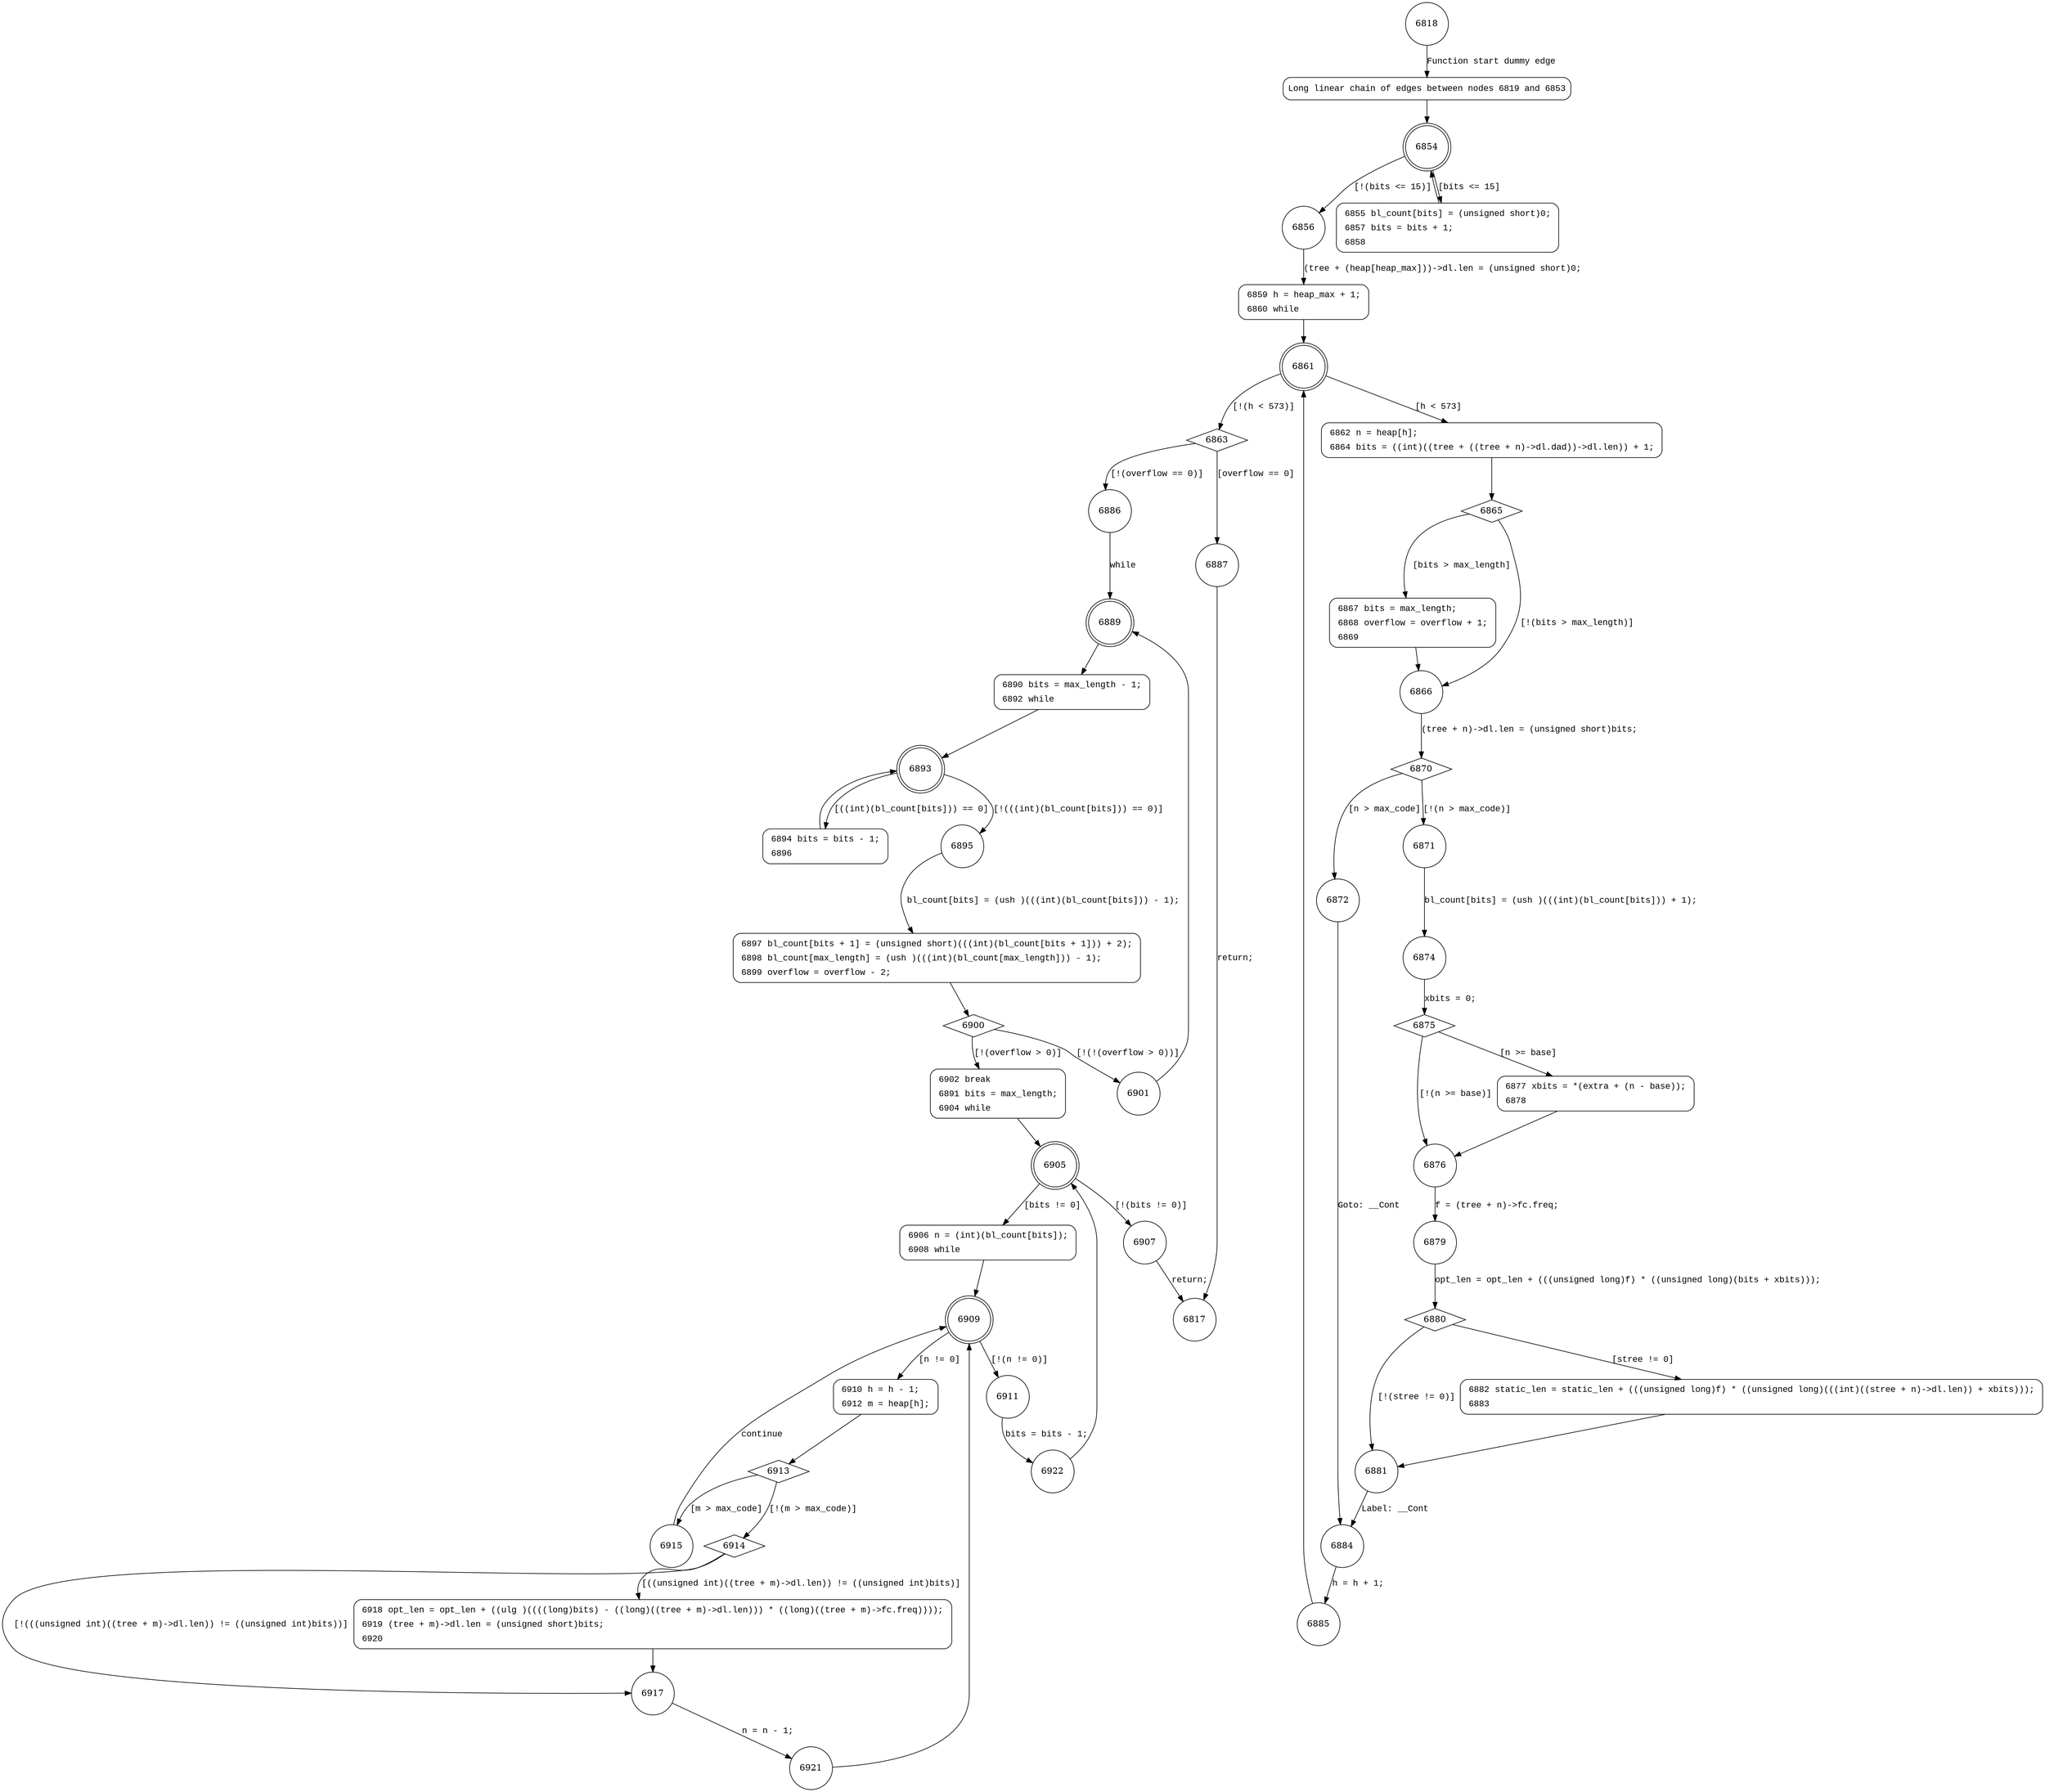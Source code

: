 digraph gen_bitlen {
6818 [shape="circle"]
6819 [shape="circle"]
6854 [shape="doublecircle"]
6856 [shape="circle"]
6855 [shape="circle"]
6859 [shape="circle"]
6861 [shape="doublecircle"]
6863 [shape="diamond"]
6862 [shape="circle"]
6865 [shape="diamond"]
6866 [shape="circle"]
6867 [shape="circle"]
6870 [shape="diamond"]
6871 [shape="circle"]
6872 [shape="circle"]
6884 [shape="circle"]
6885 [shape="circle"]
6874 [shape="circle"]
6875 [shape="diamond"]
6876 [shape="circle"]
6877 [shape="circle"]
6879 [shape="circle"]
6880 [shape="diamond"]
6881 [shape="circle"]
6882 [shape="circle"]
6886 [shape="circle"]
6887 [shape="circle"]
6889 [shape="doublecircle"]
6890 [shape="circle"]
6893 [shape="doublecircle"]
6895 [shape="circle"]
6894 [shape="circle"]
6897 [shape="circle"]
6900 [shape="diamond"]
6901 [shape="circle"]
6902 [shape="circle"]
6905 [shape="doublecircle"]
6907 [shape="circle"]
6906 [shape="circle"]
6909 [shape="doublecircle"]
6911 [shape="circle"]
6910 [shape="circle"]
6913 [shape="diamond"]
6914 [shape="diamond"]
6915 [shape="circle"]
6917 [shape="circle"]
6918 [shape="circle"]
6921 [shape="circle"]
6922 [shape="circle"]
6817 [shape="circle"]
6819 [style="filled,bold" penwidth="1" fillcolor="white" fontname="Courier New" shape="Mrecord" label="Long linear chain of edges between nodes 6819 and 6853"]
6819 -> 6854[label=""]
6855 [style="filled,bold" penwidth="1" fillcolor="white" fontname="Courier New" shape="Mrecord" label=<<table border="0" cellborder="0" cellpadding="3" bgcolor="white"><tr><td align="right">6855</td><td align="left">bl_count[bits] = (unsigned short)0;</td></tr><tr><td align="right">6857</td><td align="left">bits = bits + 1;</td></tr><tr><td align="right">6858</td><td align="left"></td></tr></table>>]
6855 -> 6854[label=""]
6859 [style="filled,bold" penwidth="1" fillcolor="white" fontname="Courier New" shape="Mrecord" label=<<table border="0" cellborder="0" cellpadding="3" bgcolor="white"><tr><td align="right">6859</td><td align="left">h = heap_max + 1;</td></tr><tr><td align="right">6860</td><td align="left">while</td></tr></table>>]
6859 -> 6861[label=""]
6862 [style="filled,bold" penwidth="1" fillcolor="white" fontname="Courier New" shape="Mrecord" label=<<table border="0" cellborder="0" cellpadding="3" bgcolor="white"><tr><td align="right">6862</td><td align="left">n = heap[h];</td></tr><tr><td align="right">6864</td><td align="left">bits = ((int)((tree + ((tree + n)-&gt;dl.dad))-&gt;dl.len)) + 1;</td></tr></table>>]
6862 -> 6865[label=""]
6867 [style="filled,bold" penwidth="1" fillcolor="white" fontname="Courier New" shape="Mrecord" label=<<table border="0" cellborder="0" cellpadding="3" bgcolor="white"><tr><td align="right">6867</td><td align="left">bits = max_length;</td></tr><tr><td align="right">6868</td><td align="left">overflow = overflow + 1;</td></tr><tr><td align="right">6869</td><td align="left"></td></tr></table>>]
6867 -> 6866[label=""]
6877 [style="filled,bold" penwidth="1" fillcolor="white" fontname="Courier New" shape="Mrecord" label=<<table border="0" cellborder="0" cellpadding="3" bgcolor="white"><tr><td align="right">6877</td><td align="left">xbits = *(extra + (n - base));</td></tr><tr><td align="right">6878</td><td align="left"></td></tr></table>>]
6877 -> 6876[label=""]
6882 [style="filled,bold" penwidth="1" fillcolor="white" fontname="Courier New" shape="Mrecord" label=<<table border="0" cellborder="0" cellpadding="3" bgcolor="white"><tr><td align="right">6882</td><td align="left">static_len = static_len + (((unsigned long)f) * ((unsigned long)(((int)((stree + n)-&gt;dl.len)) + xbits)));</td></tr><tr><td align="right">6883</td><td align="left"></td></tr></table>>]
6882 -> 6881[label=""]
6890 [style="filled,bold" penwidth="1" fillcolor="white" fontname="Courier New" shape="Mrecord" label=<<table border="0" cellborder="0" cellpadding="3" bgcolor="white"><tr><td align="right">6890</td><td align="left">bits = max_length - 1;</td></tr><tr><td align="right">6892</td><td align="left">while</td></tr></table>>]
6890 -> 6893[label=""]
6894 [style="filled,bold" penwidth="1" fillcolor="white" fontname="Courier New" shape="Mrecord" label=<<table border="0" cellborder="0" cellpadding="3" bgcolor="white"><tr><td align="right">6894</td><td align="left">bits = bits - 1;</td></tr><tr><td align="right">6896</td><td align="left"></td></tr></table>>]
6894 -> 6893[label=""]
6897 [style="filled,bold" penwidth="1" fillcolor="white" fontname="Courier New" shape="Mrecord" label=<<table border="0" cellborder="0" cellpadding="3" bgcolor="white"><tr><td align="right">6897</td><td align="left">bl_count[bits + 1] = (unsigned short)(((int)(bl_count[bits + 1])) + 2);</td></tr><tr><td align="right">6898</td><td align="left">bl_count[max_length] = (ush )(((int)(bl_count[max_length])) - 1);</td></tr><tr><td align="right">6899</td><td align="left">overflow = overflow - 2;</td></tr></table>>]
6897 -> 6900[label=""]
6902 [style="filled,bold" penwidth="1" fillcolor="white" fontname="Courier New" shape="Mrecord" label=<<table border="0" cellborder="0" cellpadding="3" bgcolor="white"><tr><td align="right">6902</td><td align="left">break</td></tr><tr><td align="right">6891</td><td align="left">bits = max_length;</td></tr><tr><td align="right">6904</td><td align="left">while</td></tr></table>>]
6902 -> 6905[label=""]
6906 [style="filled,bold" penwidth="1" fillcolor="white" fontname="Courier New" shape="Mrecord" label=<<table border="0" cellborder="0" cellpadding="3" bgcolor="white"><tr><td align="right">6906</td><td align="left">n = (int)(bl_count[bits]);</td></tr><tr><td align="right">6908</td><td align="left">while</td></tr></table>>]
6906 -> 6909[label=""]
6910 [style="filled,bold" penwidth="1" fillcolor="white" fontname="Courier New" shape="Mrecord" label=<<table border="0" cellborder="0" cellpadding="3" bgcolor="white"><tr><td align="right">6910</td><td align="left">h = h - 1;</td></tr><tr><td align="right">6912</td><td align="left">m = heap[h];</td></tr></table>>]
6910 -> 6913[label=""]
6918 [style="filled,bold" penwidth="1" fillcolor="white" fontname="Courier New" shape="Mrecord" label=<<table border="0" cellborder="0" cellpadding="3" bgcolor="white"><tr><td align="right">6918</td><td align="left">opt_len = opt_len + ((ulg )((((long)bits) - ((long)((tree + m)-&gt;dl.len))) * ((long)((tree + m)-&gt;fc.freq))));</td></tr><tr><td align="right">6919</td><td align="left">(tree + m)-&gt;dl.len = (unsigned short)bits;</td></tr><tr><td align="right">6920</td><td align="left"></td></tr></table>>]
6918 -> 6917[label=""]
6818 -> 6819 [label="Function start dummy edge" fontname="Courier New"]
6854 -> 6856 [label="[!(bits <= 15)]" fontname="Courier New"]
6854 -> 6855 [label="[bits <= 15]" fontname="Courier New"]
6856 -> 6859 [label="(tree + (heap[heap_max]))->dl.len = (unsigned short)0;" fontname="Courier New"]
6861 -> 6863 [label="[!(h < 573)]" fontname="Courier New"]
6861 -> 6862 [label="[h < 573]" fontname="Courier New"]
6865 -> 6866 [label="[!(bits > max_length)]" fontname="Courier New"]
6865 -> 6867 [label="[bits > max_length]" fontname="Courier New"]
6866 -> 6870 [label="(tree + n)->dl.len = (unsigned short)bits;" fontname="Courier New"]
6870 -> 6871 [label="[!(n > max_code)]" fontname="Courier New"]
6870 -> 6872 [label="[n > max_code]" fontname="Courier New"]
6884 -> 6885 [label="h = h + 1;" fontname="Courier New"]
6871 -> 6874 [label="bl_count[bits] = (ush )(((int)(bl_count[bits])) + 1);" fontname="Courier New"]
6875 -> 6876 [label="[!(n >= base)]" fontname="Courier New"]
6875 -> 6877 [label="[n >= base]" fontname="Courier New"]
6876 -> 6879 [label="f = (tree + n)->fc.freq;" fontname="Courier New"]
6880 -> 6881 [label="[!(stree != 0)]" fontname="Courier New"]
6880 -> 6882 [label="[stree != 0]" fontname="Courier New"]
6881 -> 6884 [label="Label: __Cont" fontname="Courier New"]
6863 -> 6886 [label="[!(overflow == 0)]" fontname="Courier New"]
6863 -> 6887 [label="[overflow == 0]" fontname="Courier New"]
6886 -> 6889 [label="while" fontname="Courier New"]
6889 -> 6890 [label="" fontname="Courier New"]
6893 -> 6895 [label="[!(((int)(bl_count[bits])) == 0)]" fontname="Courier New"]
6893 -> 6894 [label="[((int)(bl_count[bits])) == 0]" fontname="Courier New"]
6895 -> 6897 [label="bl_count[bits] = (ush )(((int)(bl_count[bits])) - 1);" fontname="Courier New"]
6900 -> 6901 [label="[!(!(overflow > 0))]" fontname="Courier New"]
6900 -> 6902 [label="[!(overflow > 0)]" fontname="Courier New"]
6905 -> 6907 [label="[!(bits != 0)]" fontname="Courier New"]
6905 -> 6906 [label="[bits != 0]" fontname="Courier New"]
6909 -> 6911 [label="[!(n != 0)]" fontname="Courier New"]
6909 -> 6910 [label="[n != 0]" fontname="Courier New"]
6913 -> 6914 [label="[!(m > max_code)]" fontname="Courier New"]
6913 -> 6915 [label="[m > max_code]" fontname="Courier New"]
6914 -> 6917 [label="[!(((unsigned int)((tree + m)->dl.len)) != ((unsigned int)bits))]" fontname="Courier New"]
6914 -> 6918 [label="[((unsigned int)((tree + m)->dl.len)) != ((unsigned int)bits)]" fontname="Courier New"]
6917 -> 6921 [label="n = n - 1;" fontname="Courier New"]
6911 -> 6922 [label="bits = bits - 1;" fontname="Courier New"]
6907 -> 6817 [label="return;" fontname="Courier New"]
6872 -> 6884 [label="Goto: __Cont" fontname="Courier New"]
6885 -> 6861 [label="" fontname="Courier New"]
6874 -> 6875 [label="xbits = 0;" fontname="Courier New"]
6879 -> 6880 [label="opt_len = opt_len + (((unsigned long)f) * ((unsigned long)(bits + xbits)));" fontname="Courier New"]
6887 -> 6817 [label="return;" fontname="Courier New"]
6915 -> 6909 [label="continue" fontname="Courier New"]
6921 -> 6909 [label="" fontname="Courier New"]
6922 -> 6905 [label="" fontname="Courier New"]
6901 -> 6889 [label="" fontname="Courier New"]
}
